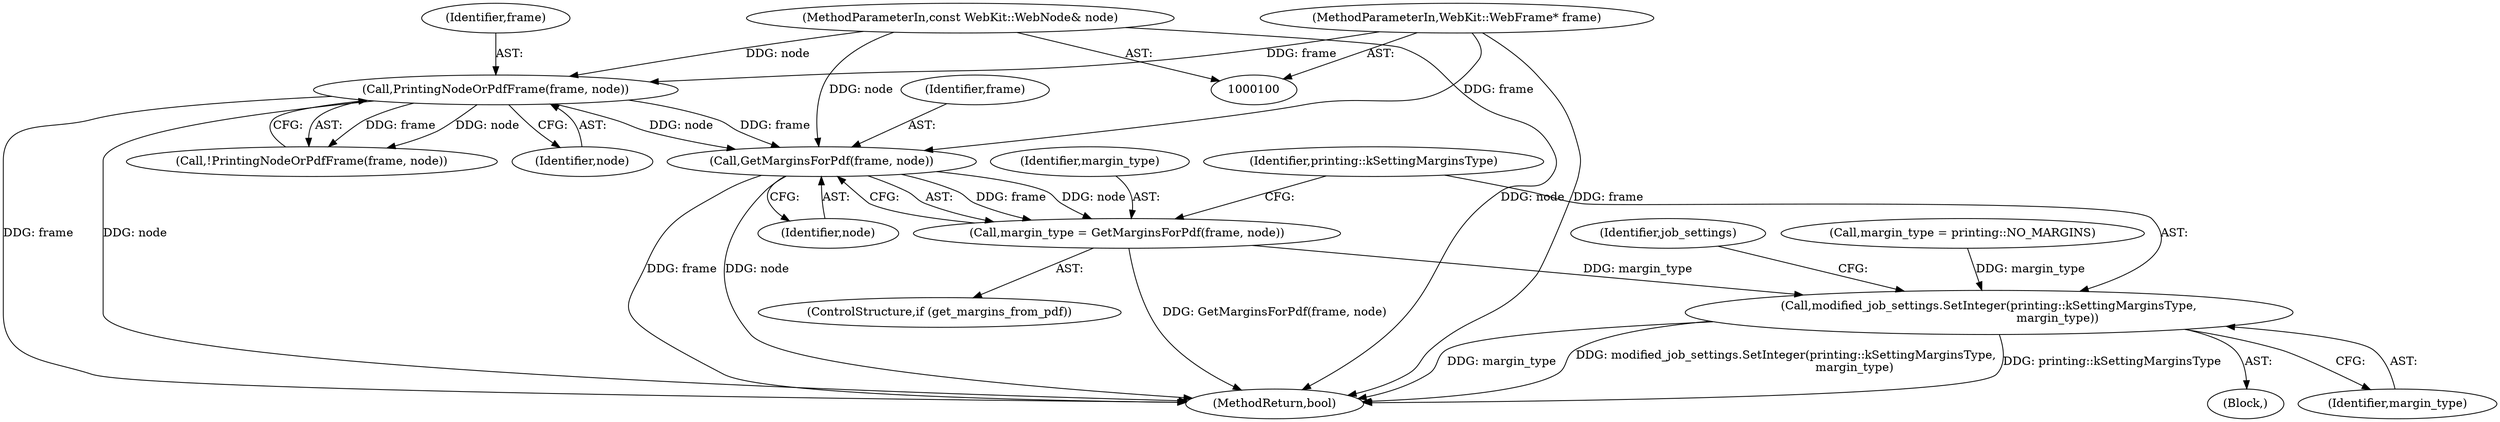 digraph "1_Chrome_7a3439b3d169047c1c07f28a6f9cda341328980b_5@del" {
"1000173" [label="(Call,GetMarginsForPdf(frame, node))"];
"1000143" [label="(Call,PrintingNodeOrPdfFrame(frame, node))"];
"1000101" [label="(MethodParameterIn,WebKit::WebFrame* frame)"];
"1000102" [label="(MethodParameterIn,const WebKit::WebNode& node)"];
"1000171" [label="(Call,margin_type = GetMarginsForPdf(frame, node))"];
"1000176" [label="(Call,modified_job_settings.SetInteger(printing::kSettingMarginsType,\n                                     margin_type))"];
"1000166" [label="(Call,margin_type = printing::NO_MARGINS)"];
"1000173" [label="(Call,GetMarginsForPdf(frame, node))"];
"1000355" [label="(MethodReturn,bool)"];
"1000145" [label="(Identifier,node)"];
"1000172" [label="(Identifier,margin_type)"];
"1000101" [label="(MethodParameterIn,WebKit::WebFrame* frame)"];
"1000102" [label="(MethodParameterIn,const WebKit::WebNode& node)"];
"1000177" [label="(Identifier,printing::kSettingMarginsType)"];
"1000169" [label="(ControlStructure,if (get_margins_from_pdf))"];
"1000176" [label="(Call,modified_job_settings.SetInteger(printing::kSettingMarginsType,\n                                     margin_type))"];
"1000175" [label="(Identifier,node)"];
"1000142" [label="(Call,!PrintingNodeOrPdfFrame(frame, node))"];
"1000174" [label="(Identifier,frame)"];
"1000144" [label="(Identifier,frame)"];
"1000143" [label="(Call,PrintingNodeOrPdfFrame(frame, node))"];
"1000180" [label="(Identifier,job_settings)"];
"1000178" [label="(Identifier,margin_type)"];
"1000171" [label="(Call,margin_type = GetMarginsForPdf(frame, node))"];
"1000151" [label="(Block,)"];
"1000173" -> "1000171"  [label="AST: "];
"1000173" -> "1000175"  [label="CFG: "];
"1000174" -> "1000173"  [label="AST: "];
"1000175" -> "1000173"  [label="AST: "];
"1000171" -> "1000173"  [label="CFG: "];
"1000173" -> "1000355"  [label="DDG: frame"];
"1000173" -> "1000355"  [label="DDG: node"];
"1000173" -> "1000171"  [label="DDG: frame"];
"1000173" -> "1000171"  [label="DDG: node"];
"1000143" -> "1000173"  [label="DDG: frame"];
"1000143" -> "1000173"  [label="DDG: node"];
"1000101" -> "1000173"  [label="DDG: frame"];
"1000102" -> "1000173"  [label="DDG: node"];
"1000143" -> "1000142"  [label="AST: "];
"1000143" -> "1000145"  [label="CFG: "];
"1000144" -> "1000143"  [label="AST: "];
"1000145" -> "1000143"  [label="AST: "];
"1000142" -> "1000143"  [label="CFG: "];
"1000143" -> "1000355"  [label="DDG: frame"];
"1000143" -> "1000355"  [label="DDG: node"];
"1000143" -> "1000142"  [label="DDG: frame"];
"1000143" -> "1000142"  [label="DDG: node"];
"1000101" -> "1000143"  [label="DDG: frame"];
"1000102" -> "1000143"  [label="DDG: node"];
"1000101" -> "1000100"  [label="AST: "];
"1000101" -> "1000355"  [label="DDG: frame"];
"1000102" -> "1000100"  [label="AST: "];
"1000102" -> "1000355"  [label="DDG: node"];
"1000171" -> "1000169"  [label="AST: "];
"1000172" -> "1000171"  [label="AST: "];
"1000177" -> "1000171"  [label="CFG: "];
"1000171" -> "1000355"  [label="DDG: GetMarginsForPdf(frame, node)"];
"1000171" -> "1000176"  [label="DDG: margin_type"];
"1000176" -> "1000151"  [label="AST: "];
"1000176" -> "1000178"  [label="CFG: "];
"1000177" -> "1000176"  [label="AST: "];
"1000178" -> "1000176"  [label="AST: "];
"1000180" -> "1000176"  [label="CFG: "];
"1000176" -> "1000355"  [label="DDG: margin_type"];
"1000176" -> "1000355"  [label="DDG: modified_job_settings.SetInteger(printing::kSettingMarginsType,\n                                     margin_type)"];
"1000176" -> "1000355"  [label="DDG: printing::kSettingMarginsType"];
"1000166" -> "1000176"  [label="DDG: margin_type"];
}
